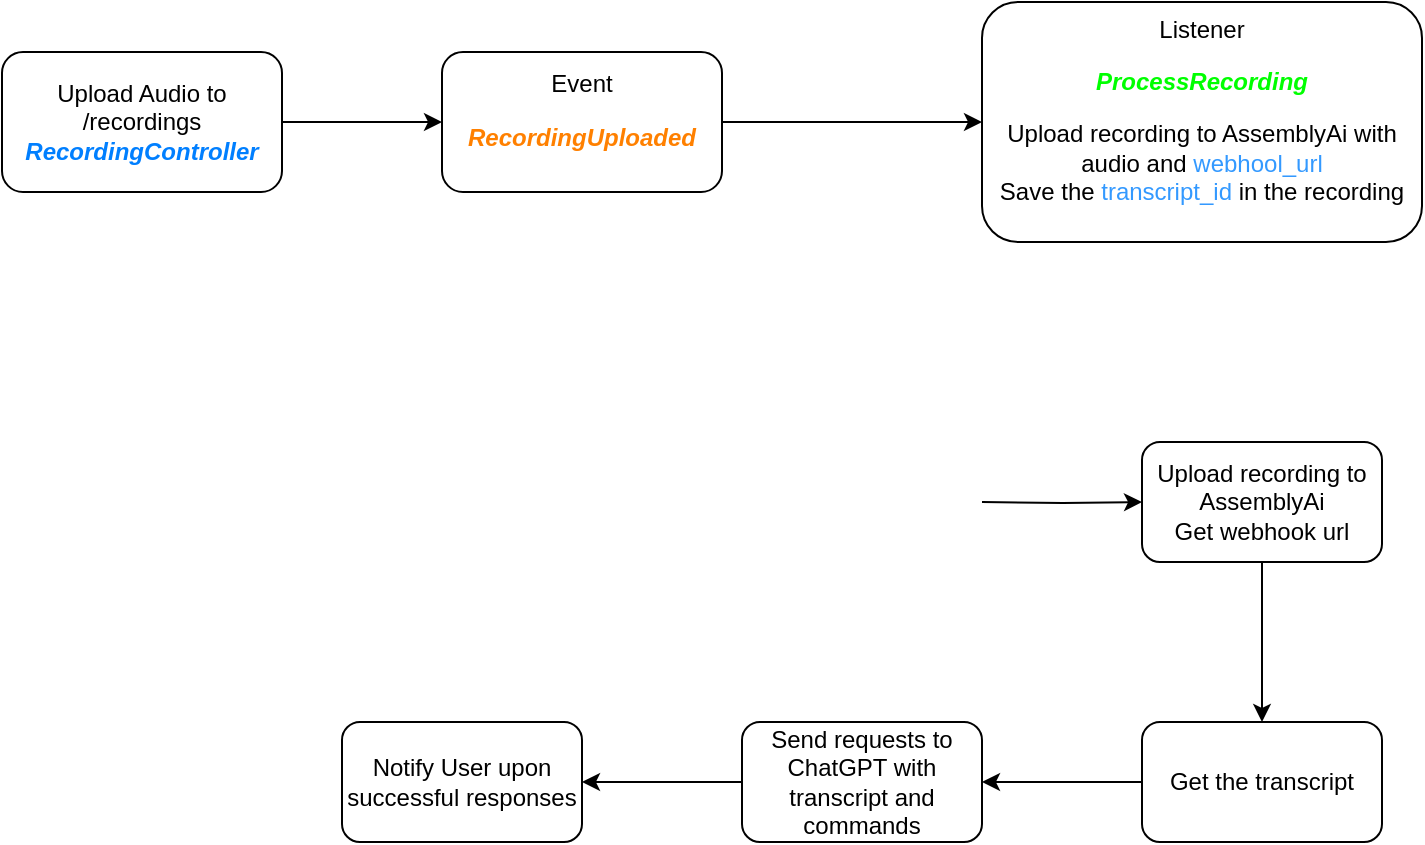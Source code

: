 <mxfile version="21.7.2" type="github">
  <diagram name="Page-1" id="GtU60h7P3xS5F-P468LY">
    <mxGraphModel dx="880" dy="459" grid="1" gridSize="10" guides="1" tooltips="1" connect="1" arrows="1" fold="1" page="1" pageScale="1" pageWidth="850" pageHeight="1100" math="0" shadow="0">
      <root>
        <mxCell id="0" />
        <mxCell id="1" parent="0" />
        <mxCell id="zfRlQrGx6OEHwk2WJLU5-3" value="" style="edgeStyle=orthogonalEdgeStyle;rounded=0;orthogonalLoop=1;jettySize=auto;html=1;" parent="1" source="zfRlQrGx6OEHwk2WJLU5-1" target="zfRlQrGx6OEHwk2WJLU5-2" edge="1">
          <mxGeometry relative="1" as="geometry" />
        </mxCell>
        <mxCell id="zfRlQrGx6OEHwk2WJLU5-1" value="Upload Audio to /recordings&lt;br&gt;&lt;i&gt;&lt;b&gt;&lt;font color=&quot;#007fff&quot;&gt;RecordingController&lt;/font&gt;&lt;/b&gt;&lt;/i&gt;" style="rounded=1;whiteSpace=wrap;html=1;" parent="1" vertex="1">
          <mxGeometry x="70" y="145" width="140" height="70" as="geometry" />
        </mxCell>
        <mxCell id="zfRlQrGx6OEHwk2WJLU5-5" value="" style="edgeStyle=orthogonalEdgeStyle;rounded=0;orthogonalLoop=1;jettySize=auto;html=1;" parent="1" target="zfRlQrGx6OEHwk2WJLU5-4" edge="1">
          <mxGeometry relative="1" as="geometry">
            <mxPoint x="560" y="370" as="sourcePoint" />
          </mxGeometry>
        </mxCell>
        <mxCell id="ItOBTFIYhPyKRcPzj6CO-2" value="" style="edgeStyle=orthogonalEdgeStyle;rounded=0;orthogonalLoop=1;jettySize=auto;html=1;" edge="1" parent="1" source="zfRlQrGx6OEHwk2WJLU5-2" target="ItOBTFIYhPyKRcPzj6CO-1">
          <mxGeometry relative="1" as="geometry" />
        </mxCell>
        <mxCell id="zfRlQrGx6OEHwk2WJLU5-2" value="Event&lt;br&gt;&lt;p&gt;&lt;i&gt;&lt;b style=&quot;&quot;&gt;&lt;font color=&quot;#ff8000&quot;&gt;RecordingUploaded&lt;/font&gt;&lt;/b&gt;&lt;/i&gt;&lt;/p&gt;" style="rounded=1;whiteSpace=wrap;html=1;" parent="1" vertex="1">
          <mxGeometry x="290" y="145" width="140" height="70" as="geometry" />
        </mxCell>
        <mxCell id="zfRlQrGx6OEHwk2WJLU5-7" value="" style="edgeStyle=orthogonalEdgeStyle;rounded=0;orthogonalLoop=1;jettySize=auto;html=1;" parent="1" source="zfRlQrGx6OEHwk2WJLU5-4" target="zfRlQrGx6OEHwk2WJLU5-6" edge="1">
          <mxGeometry relative="1" as="geometry" />
        </mxCell>
        <mxCell id="zfRlQrGx6OEHwk2WJLU5-4" value="Upload recording to AssemblyAi&lt;br&gt;Get webhook url" style="rounded=1;whiteSpace=wrap;html=1;" parent="1" vertex="1">
          <mxGeometry x="640" y="340" width="120" height="60" as="geometry" />
        </mxCell>
        <mxCell id="zfRlQrGx6OEHwk2WJLU5-9" value="" style="edgeStyle=orthogonalEdgeStyle;rounded=0;orthogonalLoop=1;jettySize=auto;html=1;" parent="1" source="zfRlQrGx6OEHwk2WJLU5-6" target="zfRlQrGx6OEHwk2WJLU5-8" edge="1">
          <mxGeometry relative="1" as="geometry" />
        </mxCell>
        <mxCell id="zfRlQrGx6OEHwk2WJLU5-6" value="Get the transcript" style="rounded=1;whiteSpace=wrap;html=1;" parent="1" vertex="1">
          <mxGeometry x="640" y="480" width="120" height="60" as="geometry" />
        </mxCell>
        <mxCell id="zfRlQrGx6OEHwk2WJLU5-11" value="" style="edgeStyle=orthogonalEdgeStyle;rounded=0;orthogonalLoop=1;jettySize=auto;html=1;" parent="1" source="zfRlQrGx6OEHwk2WJLU5-8" target="zfRlQrGx6OEHwk2WJLU5-10" edge="1">
          <mxGeometry relative="1" as="geometry" />
        </mxCell>
        <mxCell id="zfRlQrGx6OEHwk2WJLU5-8" value="Send requests to ChatGPT with transcript and commands" style="rounded=1;whiteSpace=wrap;html=1;" parent="1" vertex="1">
          <mxGeometry x="440" y="480" width="120" height="60" as="geometry" />
        </mxCell>
        <mxCell id="zfRlQrGx6OEHwk2WJLU5-10" value="Notify User upon successful responses" style="rounded=1;whiteSpace=wrap;html=1;" parent="1" vertex="1">
          <mxGeometry x="240" y="480" width="120" height="60" as="geometry" />
        </mxCell>
        <mxCell id="ItOBTFIYhPyKRcPzj6CO-1" value="Listener&lt;br&gt;&lt;p&gt;&lt;b style=&quot;&quot;&gt;&lt;i style=&quot;&quot;&gt;&lt;font color=&quot;#00ff00&quot;&gt;ProcessRecording&lt;br&gt;&lt;/font&gt;&lt;/i&gt;&lt;/b&gt;&lt;/p&gt;&lt;p&gt;&lt;span style=&quot;background-color: initial;&quot;&gt;Upload recording to AssemblyAi with audio and &lt;font color=&quot;#3399ff&quot;&gt;webhool_url&lt;/font&gt;&lt;/span&gt;&lt;br&gt;&lt;span style=&quot;background-color: initial;&quot;&gt;Save the &lt;font color=&quot;#3399ff&quot;&gt;transcript_id&lt;/font&gt; in the recording&lt;/span&gt;&lt;br&gt;&lt;/p&gt;" style="rounded=1;whiteSpace=wrap;html=1;" vertex="1" parent="1">
          <mxGeometry x="560" y="120" width="220" height="120" as="geometry" />
        </mxCell>
      </root>
    </mxGraphModel>
  </diagram>
</mxfile>

